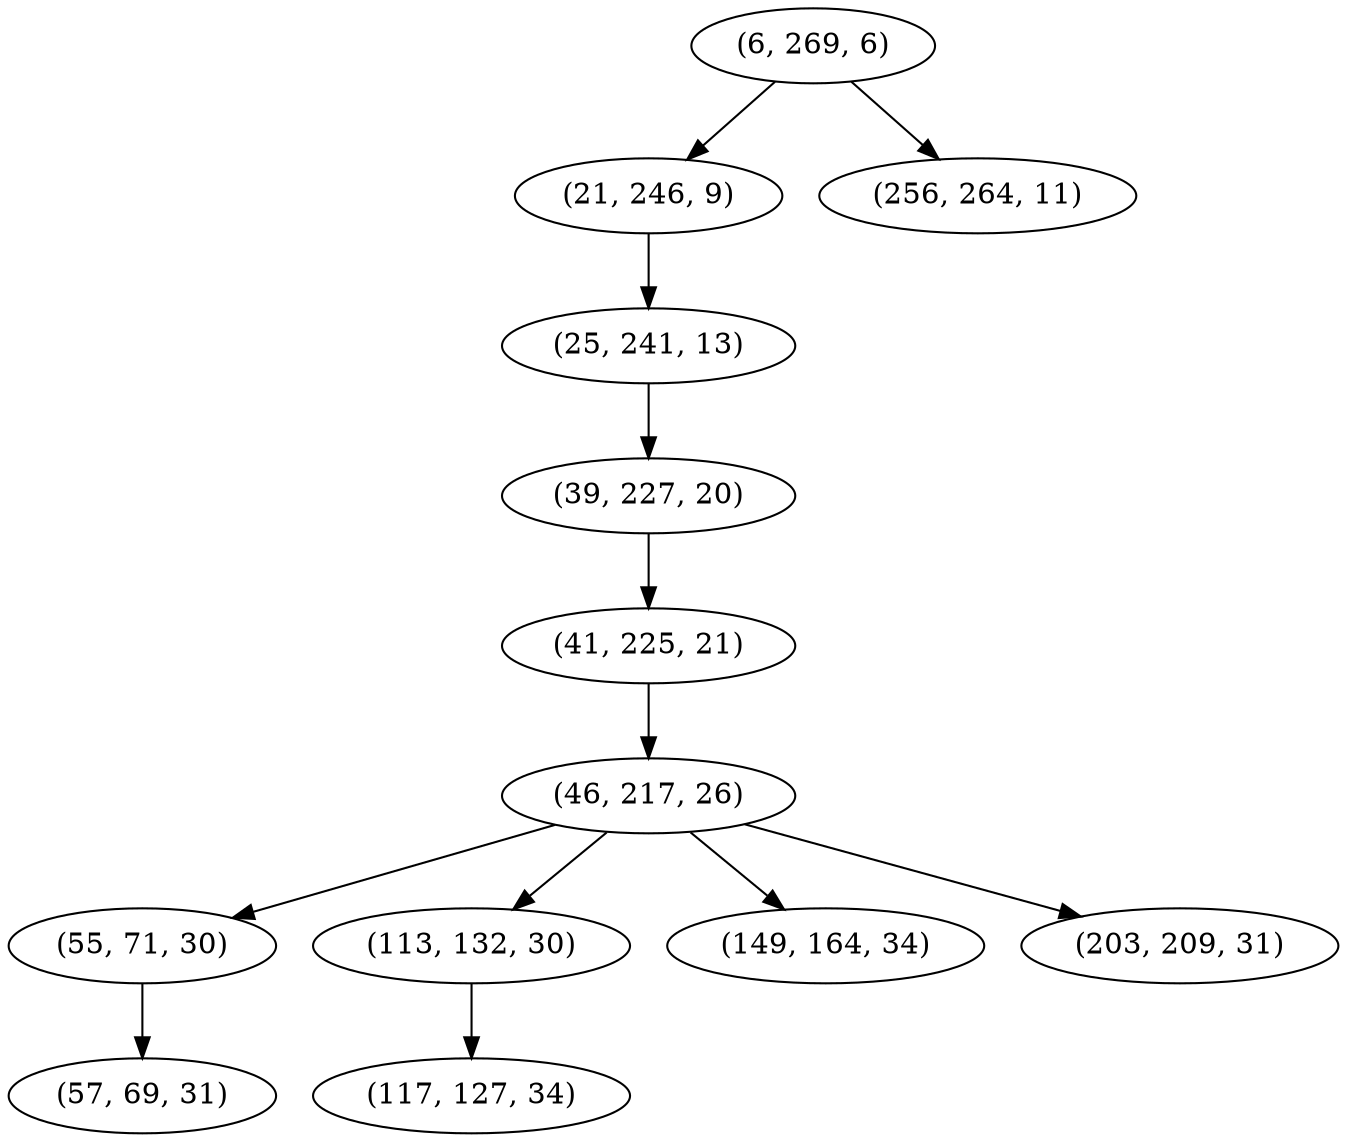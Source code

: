 digraph tree {
    "(6, 269, 6)";
    "(21, 246, 9)";
    "(25, 241, 13)";
    "(39, 227, 20)";
    "(41, 225, 21)";
    "(46, 217, 26)";
    "(55, 71, 30)";
    "(57, 69, 31)";
    "(113, 132, 30)";
    "(117, 127, 34)";
    "(149, 164, 34)";
    "(203, 209, 31)";
    "(256, 264, 11)";
    "(6, 269, 6)" -> "(21, 246, 9)";
    "(6, 269, 6)" -> "(256, 264, 11)";
    "(21, 246, 9)" -> "(25, 241, 13)";
    "(25, 241, 13)" -> "(39, 227, 20)";
    "(39, 227, 20)" -> "(41, 225, 21)";
    "(41, 225, 21)" -> "(46, 217, 26)";
    "(46, 217, 26)" -> "(55, 71, 30)";
    "(46, 217, 26)" -> "(113, 132, 30)";
    "(46, 217, 26)" -> "(149, 164, 34)";
    "(46, 217, 26)" -> "(203, 209, 31)";
    "(55, 71, 30)" -> "(57, 69, 31)";
    "(113, 132, 30)" -> "(117, 127, 34)";
}
